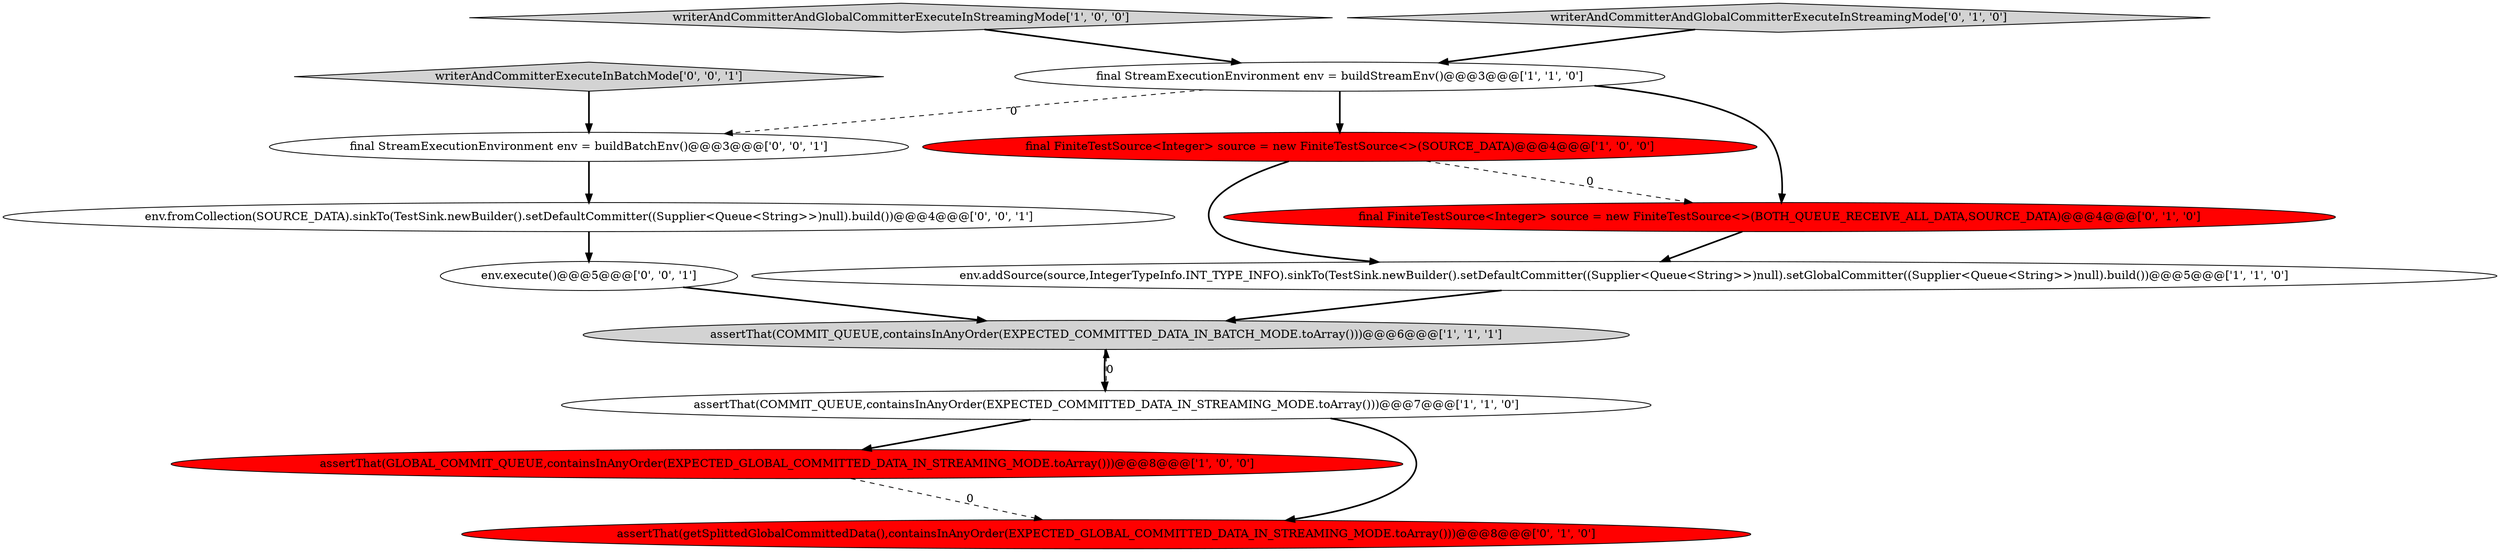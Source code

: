 digraph {
10 [style = filled, label = "env.execute()@@@5@@@['0', '0', '1']", fillcolor = white, shape = ellipse image = "AAA0AAABBB3BBB"];
3 [style = filled, label = "env.addSource(source,IntegerTypeInfo.INT_TYPE_INFO).sinkTo(TestSink.newBuilder().setDefaultCommitter((Supplier<Queue<String>>)null).setGlobalCommitter((Supplier<Queue<String>>)null).build())@@@5@@@['1', '1', '0']", fillcolor = white, shape = ellipse image = "AAA0AAABBB1BBB"];
6 [style = filled, label = "writerAndCommitterAndGlobalCommitterExecuteInStreamingMode['1', '0', '0']", fillcolor = lightgray, shape = diamond image = "AAA0AAABBB1BBB"];
13 [style = filled, label = "final StreamExecutionEnvironment env = buildBatchEnv()@@@3@@@['0', '0', '1']", fillcolor = white, shape = ellipse image = "AAA0AAABBB3BBB"];
2 [style = filled, label = "assertThat(COMMIT_QUEUE,containsInAnyOrder(EXPECTED_COMMITTED_DATA_IN_STREAMING_MODE.toArray()))@@@7@@@['1', '1', '0']", fillcolor = white, shape = ellipse image = "AAA0AAABBB1BBB"];
0 [style = filled, label = "final FiniteTestSource<Integer> source = new FiniteTestSource<>(SOURCE_DATA)@@@4@@@['1', '0', '0']", fillcolor = red, shape = ellipse image = "AAA1AAABBB1BBB"];
12 [style = filled, label = "writerAndCommitterExecuteInBatchMode['0', '0', '1']", fillcolor = lightgray, shape = diamond image = "AAA0AAABBB3BBB"];
11 [style = filled, label = "env.fromCollection(SOURCE_DATA).sinkTo(TestSink.newBuilder().setDefaultCommitter((Supplier<Queue<String>>)null).build())@@@4@@@['0', '0', '1']", fillcolor = white, shape = ellipse image = "AAA0AAABBB3BBB"];
7 [style = filled, label = "writerAndCommitterAndGlobalCommitterExecuteInStreamingMode['0', '1', '0']", fillcolor = lightgray, shape = diamond image = "AAA0AAABBB2BBB"];
1 [style = filled, label = "assertThat(GLOBAL_COMMIT_QUEUE,containsInAnyOrder(EXPECTED_GLOBAL_COMMITTED_DATA_IN_STREAMING_MODE.toArray()))@@@8@@@['1', '0', '0']", fillcolor = red, shape = ellipse image = "AAA1AAABBB1BBB"];
4 [style = filled, label = "final StreamExecutionEnvironment env = buildStreamEnv()@@@3@@@['1', '1', '0']", fillcolor = white, shape = ellipse image = "AAA0AAABBB1BBB"];
8 [style = filled, label = "final FiniteTestSource<Integer> source = new FiniteTestSource<>(BOTH_QUEUE_RECEIVE_ALL_DATA,SOURCE_DATA)@@@4@@@['0', '1', '0']", fillcolor = red, shape = ellipse image = "AAA1AAABBB2BBB"];
9 [style = filled, label = "assertThat(getSplittedGlobalCommittedData(),containsInAnyOrder(EXPECTED_GLOBAL_COMMITTED_DATA_IN_STREAMING_MODE.toArray()))@@@8@@@['0', '1', '0']", fillcolor = red, shape = ellipse image = "AAA1AAABBB2BBB"];
5 [style = filled, label = "assertThat(COMMIT_QUEUE,containsInAnyOrder(EXPECTED_COMMITTED_DATA_IN_BATCH_MODE.toArray()))@@@6@@@['1', '1', '1']", fillcolor = lightgray, shape = ellipse image = "AAA0AAABBB1BBB"];
0->3 [style = bold, label=""];
4->8 [style = bold, label=""];
6->4 [style = bold, label=""];
12->13 [style = bold, label=""];
5->2 [style = bold, label=""];
3->5 [style = bold, label=""];
0->8 [style = dashed, label="0"];
1->9 [style = dashed, label="0"];
2->5 [style = dashed, label="0"];
2->9 [style = bold, label=""];
7->4 [style = bold, label=""];
10->5 [style = bold, label=""];
4->13 [style = dashed, label="0"];
11->10 [style = bold, label=""];
13->11 [style = bold, label=""];
2->1 [style = bold, label=""];
4->0 [style = bold, label=""];
8->3 [style = bold, label=""];
}
